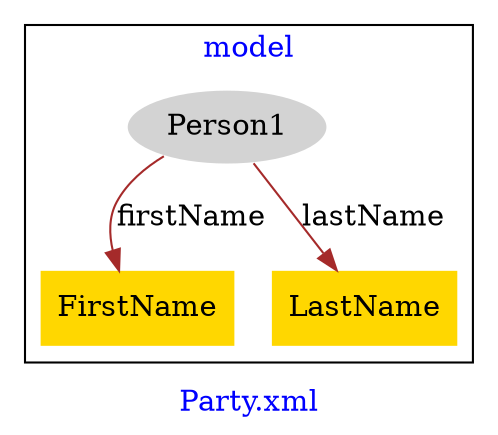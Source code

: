 digraph n0 {
fontcolor="blue"
remincross="true"
label="Party.xml"
subgraph cluster {
label="model"
n2[style="filled",color="white",fillcolor="lightgray",label="Person1"];
n3[shape="plaintext",style="filled",fillcolor="gold",label="FirstName"];
n4[shape="plaintext",style="filled",fillcolor="gold",label="LastName"];
}
n2 -> n3[color="brown",fontcolor="black",label="firstName"]
n2 -> n4[color="brown",fontcolor="black",label="lastName"]
}
